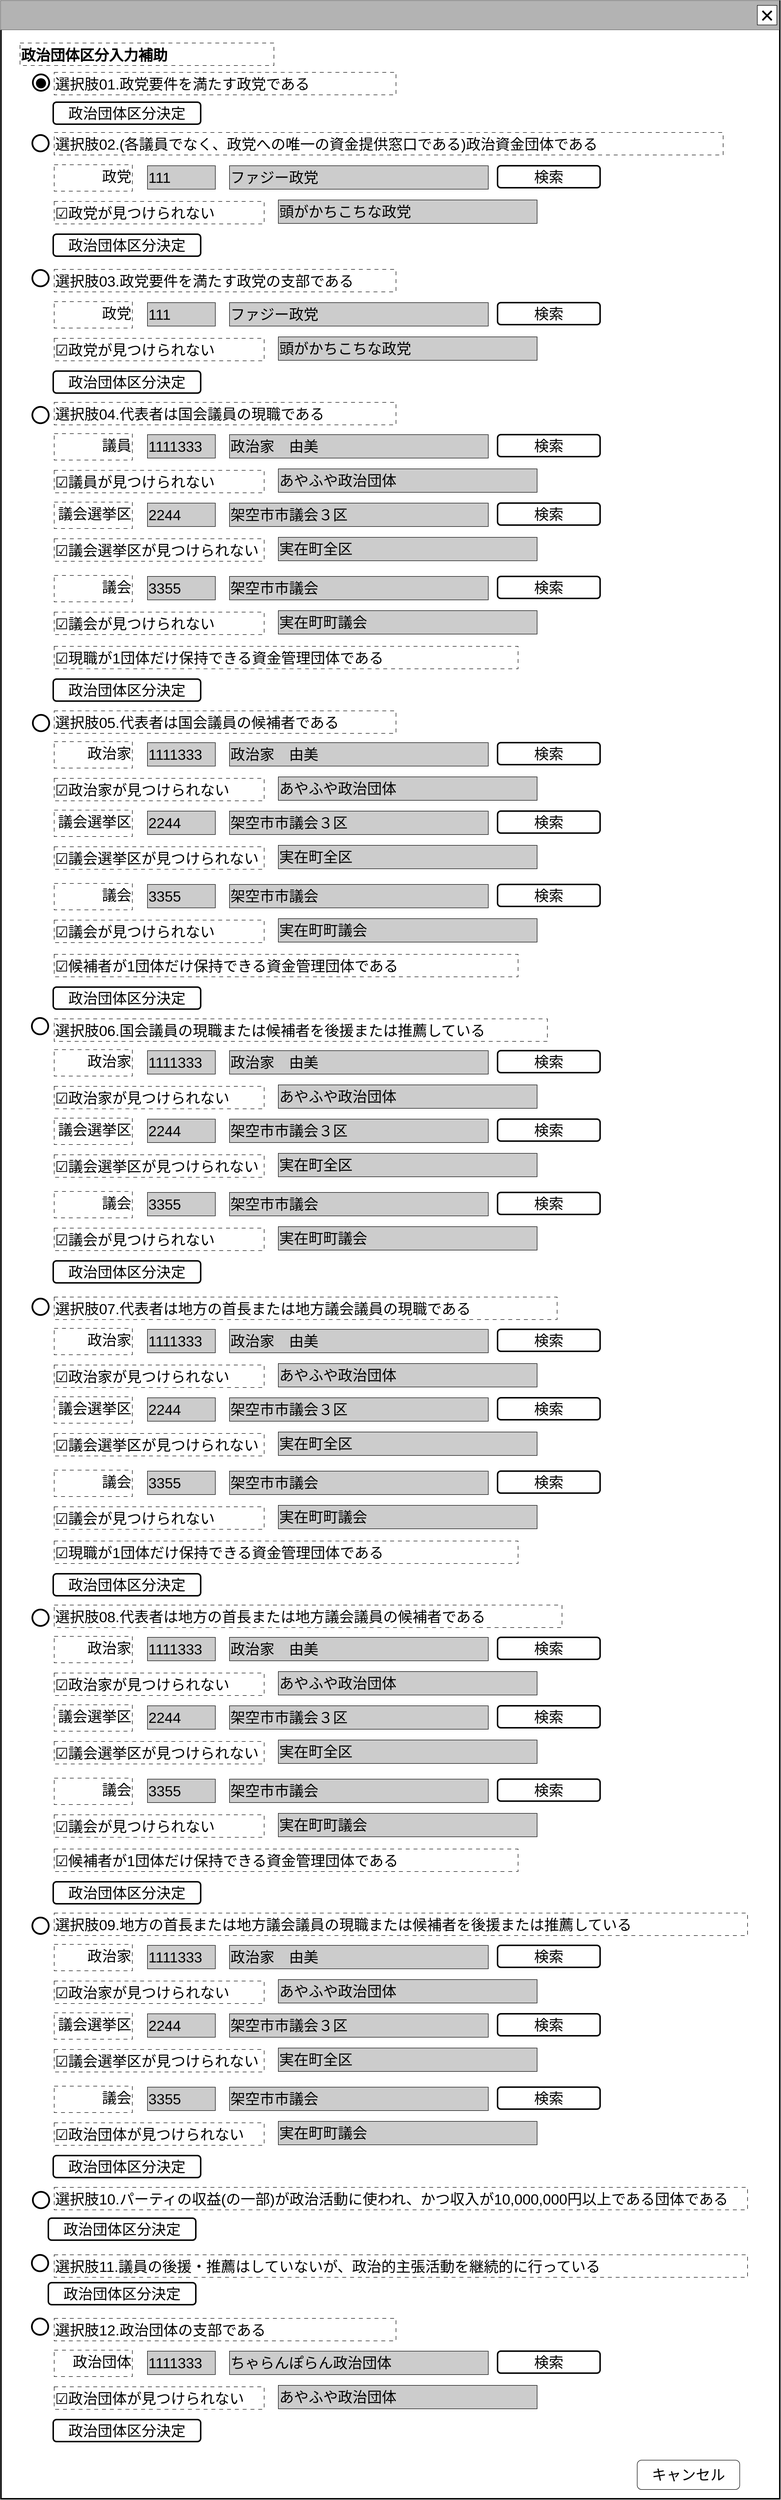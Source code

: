 <mxfile version="24.7.5">
  <diagram name="ページ1" id="LE8fIzdrHe0wcv1LTvfw">
    <mxGraphModel dx="1050" dy="621" grid="1" gridSize="10" guides="1" tooltips="1" connect="1" arrows="1" fold="1" page="1" pageScale="1" pageWidth="1600" pageHeight="1200" math="0" shadow="0">
      <root>
        <mxCell id="0" />
        <mxCell id="cFaB45KztUIKXS-_cTrr-4" value="背景" style="locked=1;" parent="0" visible="0" />
        <mxCell id="cFaB45KztUIKXS-_cTrr-5" value="" style="rounded=0;whiteSpace=wrap;html=1;strokeWidth=3;" parent="cFaB45KztUIKXS-_cTrr-4" vertex="1">
          <mxGeometry x="1" y="1" width="1595" height="1180" as="geometry" />
        </mxCell>
        <mxCell id="cFaB45KztUIKXS-_cTrr-6" value="" style="rounded=0;whiteSpace=wrap;html=1;fillColor=#B3B3B3;fontColor=#333333;strokeColor=#666666;" parent="cFaB45KztUIKXS-_cTrr-4" vertex="1">
          <mxGeometry width="1595" height="60" as="geometry" />
        </mxCell>
        <mxCell id="cFaB45KztUIKXS-_cTrr-7" value="&lt;font style=&quot;font-size: 48px;&quot;&gt;×&lt;/font&gt;" style="rounded=0;whiteSpace=wrap;html=1;" parent="cFaB45KztUIKXS-_cTrr-4" vertex="1">
          <mxGeometry x="1550" y="10" width="40" height="40" as="geometry" />
        </mxCell>
        <mxCell id="cFaB45KztUIKXS-_cTrr-8" value="" style="rounded=0;whiteSpace=wrap;html=1;" parent="cFaB45KztUIKXS-_cTrr-4" vertex="1">
          <mxGeometry x="830" y="670" width="120" height="60" as="geometry" />
        </mxCell>
        <mxCell id="cFaB45KztUIKXS-_cTrr-9" value="ウインドウ" style="locked=1;" parent="0" />
        <mxCell id="cFaB45KztUIKXS-_cTrr-10" value="" style="rounded=0;whiteSpace=wrap;html=1;strokeWidth=3;" parent="cFaB45KztUIKXS-_cTrr-9" vertex="1">
          <mxGeometry x="1" y="1" width="1595" height="5109" as="geometry" />
        </mxCell>
        <mxCell id="cFaB45KztUIKXS-_cTrr-11" value="" style="rounded=0;whiteSpace=wrap;html=1;fillColor=#B3B3B3;fontColor=#333333;strokeColor=#666666;" parent="cFaB45KztUIKXS-_cTrr-9" vertex="1">
          <mxGeometry width="1595" height="60" as="geometry" />
        </mxCell>
        <mxCell id="cFaB45KztUIKXS-_cTrr-12" value="&lt;font style=&quot;font-size: 48px;&quot;&gt;×&lt;/font&gt;" style="rounded=0;whiteSpace=wrap;html=1;" parent="cFaB45KztUIKXS-_cTrr-9" vertex="1">
          <mxGeometry x="1550" y="10" width="40" height="40" as="geometry" />
        </mxCell>
        <mxCell id="cFaB45KztUIKXS-_cTrr-14" value="名称未設定レイヤ" style="" parent="0" />
        <mxCell id="Fa45Nr03g6_gKb-Np0pS-1" value="&lt;span style=&quot;font-size: 30px;&quot;&gt;&lt;b&gt;政治団体区分入力補助&lt;/b&gt;&lt;/span&gt;" style="rounded=0;whiteSpace=wrap;html=1;align=left;dashed=1;dashPattern=8 8;verticalAlign=bottom;" parent="cFaB45KztUIKXS-_cTrr-14" vertex="1">
          <mxGeometry x="40" y="87" width="520" height="46" as="geometry" />
        </mxCell>
        <mxCell id="Fa45Nr03g6_gKb-Np0pS-8" value="&lt;span style=&quot;font-size: 30px;&quot;&gt;選択肢01.&lt;/span&gt;&lt;span style=&quot;background-color: initial; font-size: 30px;&quot;&gt;政党要件を満たす政党である&lt;/span&gt;&lt;div&gt;&lt;span style=&quot;background-color: initial;&quot;&gt;&lt;br&gt;&lt;/span&gt;&lt;/div&gt;" style="rounded=0;whiteSpace=wrap;html=1;align=left;dashed=1;dashPattern=8 8;verticalAlign=top;" parent="cFaB45KztUIKXS-_cTrr-14" vertex="1">
          <mxGeometry x="110" y="147" width="700" height="46" as="geometry" />
        </mxCell>
        <mxCell id="8CouymdvwrCj4sgRSDE8-0" value="&lt;font style=&quot;font-size: 84px;&quot;&gt;○&lt;/font&gt;" style="text;html=1;strokeColor=none;fillColor=none;align=center;verticalAlign=middle;whiteSpace=wrap;rounded=0;fontSize=60;" parent="cFaB45KztUIKXS-_cTrr-14" vertex="1">
          <mxGeometry x="53" y="149" width="60" height="30" as="geometry" />
        </mxCell>
        <mxCell id="8CouymdvwrCj4sgRSDE8-1" value="&lt;font style=&quot;font-size: 48px;&quot;&gt;●&lt;/font&gt;" style="text;html=1;strokeColor=none;fillColor=none;align=center;verticalAlign=middle;whiteSpace=wrap;rounded=0;fontSize=48;" parent="cFaB45KztUIKXS-_cTrr-14" vertex="1">
          <mxGeometry x="53" y="151" width="60" height="30" as="geometry" />
        </mxCell>
        <mxCell id="8CouymdvwrCj4sgRSDE8-2" value="&lt;font style=&quot;font-size: 84px;&quot;&gt;○&lt;/font&gt;" style="text;html=1;strokeColor=none;fillColor=none;align=center;verticalAlign=middle;whiteSpace=wrap;rounded=0;fontSize=60;" parent="cFaB45KztUIKXS-_cTrr-14" vertex="1">
          <mxGeometry x="52" y="549" width="60" height="30" as="geometry" />
        </mxCell>
        <mxCell id="8CouymdvwrCj4sgRSDE8-3" value="&lt;font style=&quot;font-size: 84px;&quot;&gt;○&lt;/font&gt;" style="text;html=1;strokeColor=none;fillColor=none;align=center;verticalAlign=middle;whiteSpace=wrap;rounded=0;fontSize=60;" parent="cFaB45KztUIKXS-_cTrr-14" vertex="1">
          <mxGeometry x="52" y="273" width="60" height="30" as="geometry" />
        </mxCell>
        <mxCell id="8CouymdvwrCj4sgRSDE8-4" value="&lt;font style=&quot;font-size: 84px;&quot;&gt;○&lt;/font&gt;" style="text;html=1;strokeColor=none;fillColor=none;align=center;verticalAlign=middle;whiteSpace=wrap;rounded=0;fontSize=60;" parent="cFaB45KztUIKXS-_cTrr-14" vertex="1">
          <mxGeometry x="52" y="829" width="60" height="30" as="geometry" />
        </mxCell>
        <mxCell id="8CouymdvwrCj4sgRSDE8-5" value="&lt;font style=&quot;font-size: 84px;&quot;&gt;○&lt;/font&gt;" style="text;html=1;strokeColor=none;fillColor=none;align=center;verticalAlign=middle;whiteSpace=wrap;rounded=0;fontSize=60;" parent="cFaB45KztUIKXS-_cTrr-14" vertex="1">
          <mxGeometry x="53" y="1459" width="60" height="30" as="geometry" />
        </mxCell>
        <mxCell id="8CouymdvwrCj4sgRSDE8-6" value="&lt;font style=&quot;font-size: 84px;&quot;&gt;○&lt;/font&gt;" style="text;html=1;strokeColor=none;fillColor=none;align=center;verticalAlign=middle;whiteSpace=wrap;rounded=0;fontSize=60;" parent="cFaB45KztUIKXS-_cTrr-14" vertex="1">
          <mxGeometry x="51" y="2079" width="60" height="30" as="geometry" />
        </mxCell>
        <mxCell id="8CouymdvwrCj4sgRSDE8-8" value="&lt;font style=&quot;font-size: 84px;&quot;&gt;○&lt;/font&gt;" style="text;html=1;strokeColor=none;fillColor=none;align=center;verticalAlign=middle;whiteSpace=wrap;rounded=0;fontSize=60;" parent="cFaB45KztUIKXS-_cTrr-14" vertex="1">
          <mxGeometry x="52" y="3289" width="60" height="30" as="geometry" />
        </mxCell>
        <mxCell id="8CouymdvwrCj4sgRSDE8-9" value="&lt;font style=&quot;font-size: 84px;&quot;&gt;○&lt;/font&gt;" style="text;html=1;strokeColor=none;fillColor=none;align=center;verticalAlign=middle;whiteSpace=wrap;rounded=0;fontSize=60;" parent="cFaB45KztUIKXS-_cTrr-14" vertex="1">
          <mxGeometry x="52" y="2653" width="60" height="30" as="geometry" />
        </mxCell>
        <mxCell id="8CouymdvwrCj4sgRSDE8-10" value="&lt;font style=&quot;font-size: 84px;&quot;&gt;○&lt;/font&gt;" style="text;html=1;strokeColor=none;fillColor=none;align=center;verticalAlign=middle;whiteSpace=wrap;rounded=0;fontSize=60;" parent="cFaB45KztUIKXS-_cTrr-14" vertex="1">
          <mxGeometry x="52" y="3919" width="60" height="30" as="geometry" />
        </mxCell>
        <mxCell id="8CouymdvwrCj4sgRSDE8-11" value="&lt;font style=&quot;font-size: 84px;&quot;&gt;○&lt;/font&gt;" style="text;html=1;strokeColor=none;fillColor=none;align=center;verticalAlign=middle;whiteSpace=wrap;rounded=0;fontSize=60;" parent="cFaB45KztUIKXS-_cTrr-14" vertex="1">
          <mxGeometry x="53" y="4480" width="60" height="30" as="geometry" />
        </mxCell>
        <mxCell id="8CouymdvwrCj4sgRSDE8-12" value="&lt;font style=&quot;font-size: 84px;&quot;&gt;○&lt;/font&gt;" style="text;html=1;strokeColor=none;fillColor=none;align=center;verticalAlign=middle;whiteSpace=wrap;rounded=0;fontSize=60;" parent="cFaB45KztUIKXS-_cTrr-14" vertex="1">
          <mxGeometry x="51" y="4609" width="60" height="30" as="geometry" />
        </mxCell>
        <mxCell id="8CouymdvwrCj4sgRSDE8-13" value="&lt;font style=&quot;font-size: 84px;&quot;&gt;○&lt;/font&gt;" style="text;html=1;strokeColor=none;fillColor=none;align=center;verticalAlign=middle;whiteSpace=wrap;rounded=0;fontSize=60;" parent="cFaB45KztUIKXS-_cTrr-14" vertex="1">
          <mxGeometry x="51" y="4739" width="60" height="30" as="geometry" />
        </mxCell>
        <mxCell id="8CouymdvwrCj4sgRSDE8-14" value="&lt;span style=&quot;font-size: 30px;&quot;&gt;選択肢02.(各議員でなく、政党への唯一の資金提供窓口である)政治資金団体である&lt;/span&gt;&lt;div&gt;&lt;span style=&quot;background-color: initial;&quot;&gt;&lt;br&gt;&lt;/span&gt;&lt;/div&gt;" style="rounded=0;whiteSpace=wrap;html=1;align=left;dashed=1;dashPattern=8 8;verticalAlign=top;" parent="cFaB45KztUIKXS-_cTrr-14" vertex="1">
          <mxGeometry x="110" y="270" width="1370" height="46" as="geometry" />
        </mxCell>
        <mxCell id="8CouymdvwrCj4sgRSDE8-15" value="&lt;span style=&quot;font-size: 30px;&quot;&gt;選択肢03.政党要件を満たす政党の支部である&lt;/span&gt;" style="rounded=0;whiteSpace=wrap;html=1;align=left;dashed=1;dashPattern=8 8;verticalAlign=top;" parent="cFaB45KztUIKXS-_cTrr-14" vertex="1">
          <mxGeometry x="110" y="550" width="700" height="46" as="geometry" />
        </mxCell>
        <mxCell id="8CouymdvwrCj4sgRSDE8-16" value="&lt;span style=&quot;font-size: 30px;&quot;&gt;選択肢04.代表者は国会議員の現職である&lt;/span&gt;" style="rounded=0;whiteSpace=wrap;html=1;align=left;dashed=1;dashPattern=8 8;verticalAlign=top;" parent="cFaB45KztUIKXS-_cTrr-14" vertex="1">
          <mxGeometry x="110" y="822" width="700" height="46" as="geometry" />
        </mxCell>
        <mxCell id="8CouymdvwrCj4sgRSDE8-17" value="&lt;span style=&quot;font-size: 30px;&quot;&gt;選択肢05.代表者は国会議員の候補者である&lt;/span&gt;&lt;div&gt;&lt;span style=&quot;background-color: initial;&quot;&gt;&lt;br&gt;&lt;/span&gt;&lt;/div&gt;" style="rounded=0;whiteSpace=wrap;html=1;align=left;dashed=1;dashPattern=8 8;verticalAlign=top;" parent="cFaB45KztUIKXS-_cTrr-14" vertex="1">
          <mxGeometry x="110" y="1453" width="700" height="46" as="geometry" />
        </mxCell>
        <mxCell id="8CouymdvwrCj4sgRSDE8-18" value="&lt;span style=&quot;font-size: 30px;&quot;&gt;選択肢06.国会議員の現職または候補者を後援または推薦している&lt;/span&gt;" style="rounded=0;whiteSpace=wrap;html=1;align=left;dashed=1;dashPattern=8 8;verticalAlign=top;" parent="cFaB45KztUIKXS-_cTrr-14" vertex="1">
          <mxGeometry x="110" y="2083" width="1010" height="46" as="geometry" />
        </mxCell>
        <mxCell id="8CouymdvwrCj4sgRSDE8-19" value="&lt;span style=&quot;font-size: 30px;&quot;&gt;選択肢07.代表者は地方の首長または地方議会議員の現職である&lt;/span&gt;" style="rounded=0;whiteSpace=wrap;html=1;align=left;dashed=1;dashPattern=8 8;verticalAlign=top;" parent="cFaB45KztUIKXS-_cTrr-14" vertex="1">
          <mxGeometry x="110" y="2652" width="1030" height="46" as="geometry" />
        </mxCell>
        <mxCell id="8CouymdvwrCj4sgRSDE8-20" value="&lt;span style=&quot;font-size: 30px;&quot;&gt;選択肢08.代表者は地方の首長または地方議会議員の候補者である&lt;/span&gt;" style="rounded=0;whiteSpace=wrap;html=1;align=left;dashed=1;dashPattern=8 8;verticalAlign=top;" parent="cFaB45KztUIKXS-_cTrr-14" vertex="1">
          <mxGeometry x="110" y="3282" width="1040" height="46" as="geometry" />
        </mxCell>
        <mxCell id="8CouymdvwrCj4sgRSDE8-21" value="&lt;span style=&quot;font-size: 30px;&quot;&gt;選択肢09.地方の首長または地方議会議員の現職または候補者を後援または推薦している&lt;/span&gt;" style="rounded=0;whiteSpace=wrap;html=1;align=left;dashed=1;dashPattern=8 8;verticalAlign=top;" parent="cFaB45KztUIKXS-_cTrr-14" vertex="1">
          <mxGeometry x="110" y="3912" width="1420" height="46" as="geometry" />
        </mxCell>
        <mxCell id="8CouymdvwrCj4sgRSDE8-22" value="&lt;span style=&quot;font-size: 30px;&quot;&gt;選択肢10.パーティの収益(の一部)が政治活動に使われ、かつ収入が10,000,000円以上である団体である&lt;/span&gt;&lt;div&gt;&lt;span style=&quot;background-color: initial;&quot;&gt;&lt;br&gt;&lt;/span&gt;&lt;/div&gt;" style="rounded=0;whiteSpace=wrap;html=1;align=left;dashed=1;dashPattern=8 8;verticalAlign=top;" parent="cFaB45KztUIKXS-_cTrr-14" vertex="1">
          <mxGeometry x="110" y="4473" width="1420" height="46" as="geometry" />
        </mxCell>
        <mxCell id="8CouymdvwrCj4sgRSDE8-23" value="&lt;span style=&quot;font-size: 30px;&quot;&gt;選択肢11.議員の後援・推薦はしていないが、政治的主張活動を継続的に行っている&lt;/span&gt;&lt;div&gt;&lt;span style=&quot;background-color: initial;&quot;&gt;&lt;br&gt;&lt;/span&gt;&lt;/div&gt;" style="rounded=0;whiteSpace=wrap;html=1;align=left;dashed=1;dashPattern=8 8;verticalAlign=top;" parent="cFaB45KztUIKXS-_cTrr-14" vertex="1">
          <mxGeometry x="110" y="4611" width="1420" height="46" as="geometry" />
        </mxCell>
        <mxCell id="8CouymdvwrCj4sgRSDE8-24" value="&lt;span style=&quot;font-size: 30px;&quot;&gt;選択肢12.政治団体の支部である&lt;/span&gt;" style="rounded=0;whiteSpace=wrap;html=1;align=left;dashed=1;dashPattern=8 8;verticalAlign=top;" parent="cFaB45KztUIKXS-_cTrr-14" vertex="1">
          <mxGeometry x="110" y="4741" width="700" height="46" as="geometry" />
        </mxCell>
        <mxCell id="8CouymdvwrCj4sgRSDE8-25" value="&lt;span style=&quot;font-size: 30px;&quot;&gt;政治団体&lt;/span&gt;" style="rounded=0;whiteSpace=wrap;html=1;align=right;dashed=1;dashPattern=8 8;verticalAlign=top;" parent="cFaB45KztUIKXS-_cTrr-14" vertex="1">
          <mxGeometry x="110" y="4806" width="160" height="54" as="geometry" />
        </mxCell>
        <mxCell id="8CouymdvwrCj4sgRSDE8-26" value="&lt;span style=&quot;font-size: 30px;&quot;&gt;ちゃらんぽらん政治団体&lt;/span&gt;" style="rounded=0;whiteSpace=wrap;html=1;align=left;fillColor=#CCCCCC;" parent="cFaB45KztUIKXS-_cTrr-14" vertex="1">
          <mxGeometry x="469" y="4808" width="530" height="48" as="geometry" />
        </mxCell>
        <mxCell id="8CouymdvwrCj4sgRSDE8-27" value="&lt;span style=&quot;font-size: 30px;&quot;&gt;1111333&lt;/span&gt;" style="rounded=0;whiteSpace=wrap;html=1;align=left;fillColor=#CCCCCC;" parent="cFaB45KztUIKXS-_cTrr-14" vertex="1">
          <mxGeometry x="301" y="4808" width="139" height="48" as="geometry" />
        </mxCell>
        <mxCell id="8CouymdvwrCj4sgRSDE8-28" value="&lt;span style=&quot;font-size: 30px;&quot;&gt;検索&lt;/span&gt;" style="rounded=1;whiteSpace=wrap;html=1;fillColor=#FFFFFF;strokeWidth=3;" parent="cFaB45KztUIKXS-_cTrr-14" vertex="1">
          <mxGeometry x="1018" y="4808" width="210" height="45" as="geometry" />
        </mxCell>
        <mxCell id="8CouymdvwrCj4sgRSDE8-30" value="&lt;span style=&quot;font-size: 30px;&quot;&gt;政治団体区分決定&lt;/span&gt;" style="rounded=1;whiteSpace=wrap;html=1;fillColor=#FFFFFF;strokeWidth=3;" parent="cFaB45KztUIKXS-_cTrr-14" vertex="1">
          <mxGeometry x="108" y="4948" width="302" height="45" as="geometry" />
        </mxCell>
        <mxCell id="8CouymdvwrCj4sgRSDE8-31" value="&lt;span style=&quot;font-size: 30px;&quot;&gt;☑政治団体が見つけられない&lt;/span&gt;" style="rounded=0;whiteSpace=wrap;html=1;align=left;dashed=1;dashPattern=8 8;verticalAlign=top;" parent="cFaB45KztUIKXS-_cTrr-14" vertex="1">
          <mxGeometry x="110" y="4881" width="430" height="46" as="geometry" />
        </mxCell>
        <mxCell id="8CouymdvwrCj4sgRSDE8-32" value="&lt;span style=&quot;font-size: 30px;&quot;&gt;あやふや政治団体&lt;/span&gt;" style="rounded=0;whiteSpace=wrap;html=1;align=left;fillColor=#CCCCCC;" parent="cFaB45KztUIKXS-_cTrr-14" vertex="1">
          <mxGeometry x="569" y="4878" width="530" height="48" as="geometry" />
        </mxCell>
        <mxCell id="8CouymdvwrCj4sgRSDE8-33" value="&lt;span style=&quot;font-size: 30px;&quot;&gt;キャンセル&lt;/span&gt;" style="rounded=1;whiteSpace=wrap;html=1;" parent="cFaB45KztUIKXS-_cTrr-14" vertex="1">
          <mxGeometry x="1304" y="5031" width="210" height="60" as="geometry" />
        </mxCell>
        <mxCell id="8CouymdvwrCj4sgRSDE8-34" value="&lt;span style=&quot;font-size: 30px;&quot;&gt;政治団体区分決定&lt;/span&gt;" style="rounded=1;whiteSpace=wrap;html=1;fillColor=#FFFFFF;strokeWidth=3;" parent="cFaB45KztUIKXS-_cTrr-14" vertex="1">
          <mxGeometry x="98" y="4668" width="302" height="45" as="geometry" />
        </mxCell>
        <mxCell id="8CouymdvwrCj4sgRSDE8-35" value="&lt;span style=&quot;font-size: 30px;&quot;&gt;政治団体区分決定&lt;/span&gt;" style="rounded=1;whiteSpace=wrap;html=1;fillColor=#FFFFFF;strokeWidth=3;" parent="cFaB45KztUIKXS-_cTrr-14" vertex="1">
          <mxGeometry x="98" y="4536" width="302" height="45" as="geometry" />
        </mxCell>
        <mxCell id="8CouymdvwrCj4sgRSDE8-36" value="&lt;span style=&quot;font-size: 30px;&quot;&gt;政治家&lt;/span&gt;" style="rounded=0;whiteSpace=wrap;html=1;align=right;dashed=1;dashPattern=8 8;verticalAlign=top;" parent="cFaB45KztUIKXS-_cTrr-14" vertex="1">
          <mxGeometry x="110" y="3976" width="160" height="54" as="geometry" />
        </mxCell>
        <mxCell id="8CouymdvwrCj4sgRSDE8-37" value="&lt;span style=&quot;font-size: 30px;&quot;&gt;政治家　由美&lt;/span&gt;" style="rounded=0;whiteSpace=wrap;html=1;align=left;fillColor=#CCCCCC;" parent="cFaB45KztUIKXS-_cTrr-14" vertex="1">
          <mxGeometry x="469" y="3978" width="530" height="48" as="geometry" />
        </mxCell>
        <mxCell id="8CouymdvwrCj4sgRSDE8-38" value="&lt;span style=&quot;font-size: 30px;&quot;&gt;1111333&lt;/span&gt;" style="rounded=0;whiteSpace=wrap;html=1;align=left;fillColor=#CCCCCC;" parent="cFaB45KztUIKXS-_cTrr-14" vertex="1">
          <mxGeometry x="301" y="3978" width="139" height="48" as="geometry" />
        </mxCell>
        <mxCell id="8CouymdvwrCj4sgRSDE8-39" value="&lt;span style=&quot;font-size: 30px;&quot;&gt;検索&lt;/span&gt;" style="rounded=1;whiteSpace=wrap;html=1;fillColor=#FFFFFF;strokeWidth=3;" parent="cFaB45KztUIKXS-_cTrr-14" vertex="1">
          <mxGeometry x="1018" y="3978" width="210" height="45" as="geometry" />
        </mxCell>
        <mxCell id="8CouymdvwrCj4sgRSDE8-40" value="&lt;span style=&quot;font-size: 30px;&quot;&gt;☑政治家が見つけられない&lt;/span&gt;" style="rounded=0;whiteSpace=wrap;html=1;align=left;dashed=1;dashPattern=8 8;verticalAlign=top;" parent="cFaB45KztUIKXS-_cTrr-14" vertex="1">
          <mxGeometry x="110" y="4051" width="430" height="46" as="geometry" />
        </mxCell>
        <mxCell id="8CouymdvwrCj4sgRSDE8-41" value="&lt;span style=&quot;font-size: 30px;&quot;&gt;あやふや政治団体&lt;/span&gt;" style="rounded=0;whiteSpace=wrap;html=1;align=left;fillColor=#CCCCCC;" parent="cFaB45KztUIKXS-_cTrr-14" vertex="1">
          <mxGeometry x="569" y="4048" width="530" height="48" as="geometry" />
        </mxCell>
        <mxCell id="8CouymdvwrCj4sgRSDE8-42" value="&lt;span style=&quot;font-size: 30px;&quot;&gt;議会選挙区&lt;/span&gt;" style="rounded=0;whiteSpace=wrap;html=1;align=right;dashed=1;dashPattern=8 8;verticalAlign=top;" parent="cFaB45KztUIKXS-_cTrr-14" vertex="1">
          <mxGeometry x="110" y="4116" width="160" height="54" as="geometry" />
        </mxCell>
        <mxCell id="8CouymdvwrCj4sgRSDE8-43" value="&lt;span style=&quot;font-size: 30px;&quot;&gt;架空市市議会３区&lt;/span&gt;" style="rounded=0;whiteSpace=wrap;html=1;align=left;fillColor=#CCCCCC;" parent="cFaB45KztUIKXS-_cTrr-14" vertex="1">
          <mxGeometry x="469" y="4118" width="530" height="48" as="geometry" />
        </mxCell>
        <mxCell id="8CouymdvwrCj4sgRSDE8-44" value="&lt;span style=&quot;font-size: 30px;&quot;&gt;2244&lt;/span&gt;" style="rounded=0;whiteSpace=wrap;html=1;align=left;fillColor=#CCCCCC;" parent="cFaB45KztUIKXS-_cTrr-14" vertex="1">
          <mxGeometry x="301" y="4118" width="139" height="48" as="geometry" />
        </mxCell>
        <mxCell id="8CouymdvwrCj4sgRSDE8-45" value="&lt;span style=&quot;font-size: 30px;&quot;&gt;検索&lt;/span&gt;" style="rounded=1;whiteSpace=wrap;html=1;fillColor=#FFFFFF;strokeWidth=3;" parent="cFaB45KztUIKXS-_cTrr-14" vertex="1">
          <mxGeometry x="1018" y="4118" width="210" height="45" as="geometry" />
        </mxCell>
        <mxCell id="8CouymdvwrCj4sgRSDE8-46" value="&lt;span style=&quot;font-size: 30px;&quot;&gt;☑議会選挙区が見つけられない&lt;/span&gt;" style="rounded=0;whiteSpace=wrap;html=1;align=left;dashed=1;dashPattern=8 8;verticalAlign=top;" parent="cFaB45KztUIKXS-_cTrr-14" vertex="1">
          <mxGeometry x="110" y="4191" width="430" height="46" as="geometry" />
        </mxCell>
        <mxCell id="8CouymdvwrCj4sgRSDE8-47" value="&lt;span style=&quot;font-size: 30px;&quot;&gt;実在町全区&lt;/span&gt;" style="rounded=0;whiteSpace=wrap;html=1;align=left;fillColor=#CCCCCC;" parent="cFaB45KztUIKXS-_cTrr-14" vertex="1">
          <mxGeometry x="569" y="4188" width="530" height="48" as="geometry" />
        </mxCell>
        <mxCell id="8CouymdvwrCj4sgRSDE8-48" value="&lt;span style=&quot;font-size: 30px;&quot;&gt;議会&lt;/span&gt;" style="rounded=0;whiteSpace=wrap;html=1;align=right;dashed=1;dashPattern=8 8;verticalAlign=top;" parent="cFaB45KztUIKXS-_cTrr-14" vertex="1">
          <mxGeometry x="110" y="4266" width="160" height="54" as="geometry" />
        </mxCell>
        <mxCell id="8CouymdvwrCj4sgRSDE8-49" value="&lt;span style=&quot;font-size: 30px;&quot;&gt;架空市市議会&lt;/span&gt;" style="rounded=0;whiteSpace=wrap;html=1;align=left;fillColor=#CCCCCC;" parent="cFaB45KztUIKXS-_cTrr-14" vertex="1">
          <mxGeometry x="469" y="4268" width="530" height="48" as="geometry" />
        </mxCell>
        <mxCell id="8CouymdvwrCj4sgRSDE8-50" value="&lt;span style=&quot;font-size: 30px;&quot;&gt;3355&lt;/span&gt;" style="rounded=0;whiteSpace=wrap;html=1;align=left;fillColor=#CCCCCC;" parent="cFaB45KztUIKXS-_cTrr-14" vertex="1">
          <mxGeometry x="301" y="4268" width="139" height="48" as="geometry" />
        </mxCell>
        <mxCell id="8CouymdvwrCj4sgRSDE8-51" value="&lt;span style=&quot;font-size: 30px;&quot;&gt;検索&lt;/span&gt;" style="rounded=1;whiteSpace=wrap;html=1;fillColor=#FFFFFF;strokeWidth=3;" parent="cFaB45KztUIKXS-_cTrr-14" vertex="1">
          <mxGeometry x="1018" y="4268" width="210" height="45" as="geometry" />
        </mxCell>
        <mxCell id="8CouymdvwrCj4sgRSDE8-52" value="&lt;span style=&quot;font-size: 30px;&quot;&gt;☑政治団体が見つけられない&lt;/span&gt;" style="rounded=0;whiteSpace=wrap;html=1;align=left;dashed=1;dashPattern=8 8;verticalAlign=top;" parent="cFaB45KztUIKXS-_cTrr-14" vertex="1">
          <mxGeometry x="110" y="4341" width="430" height="46" as="geometry" />
        </mxCell>
        <mxCell id="8CouymdvwrCj4sgRSDE8-53" value="&lt;span style=&quot;font-size: 30px;&quot;&gt;実在町町議会&lt;/span&gt;" style="rounded=0;whiteSpace=wrap;html=1;align=left;fillColor=#CCCCCC;" parent="cFaB45KztUIKXS-_cTrr-14" vertex="1">
          <mxGeometry x="569" y="4338" width="530" height="48" as="geometry" />
        </mxCell>
        <mxCell id="8CouymdvwrCj4sgRSDE8-54" value="&lt;span style=&quot;font-size: 30px;&quot;&gt;政治団体区分決定&lt;/span&gt;" style="rounded=1;whiteSpace=wrap;html=1;fillColor=#FFFFFF;strokeWidth=3;" parent="cFaB45KztUIKXS-_cTrr-14" vertex="1">
          <mxGeometry x="108" y="4408" width="302" height="45" as="geometry" />
        </mxCell>
        <mxCell id="8CouymdvwrCj4sgRSDE8-55" value="&lt;span style=&quot;font-size: 30px;&quot;&gt;政治家&lt;/span&gt;" style="rounded=0;whiteSpace=wrap;html=1;align=right;dashed=1;dashPattern=8 8;verticalAlign=top;" parent="cFaB45KztUIKXS-_cTrr-14" vertex="1">
          <mxGeometry x="110" y="3346" width="160" height="54" as="geometry" />
        </mxCell>
        <mxCell id="8CouymdvwrCj4sgRSDE8-56" value="&lt;span style=&quot;font-size: 30px;&quot;&gt;政治家　由美&lt;/span&gt;" style="rounded=0;whiteSpace=wrap;html=1;align=left;fillColor=#CCCCCC;" parent="cFaB45KztUIKXS-_cTrr-14" vertex="1">
          <mxGeometry x="469" y="3348" width="530" height="48" as="geometry" />
        </mxCell>
        <mxCell id="8CouymdvwrCj4sgRSDE8-57" value="&lt;span style=&quot;font-size: 30px;&quot;&gt;1111333&lt;/span&gt;" style="rounded=0;whiteSpace=wrap;html=1;align=left;fillColor=#CCCCCC;" parent="cFaB45KztUIKXS-_cTrr-14" vertex="1">
          <mxGeometry x="301" y="3348" width="139" height="48" as="geometry" />
        </mxCell>
        <mxCell id="8CouymdvwrCj4sgRSDE8-58" value="&lt;span style=&quot;font-size: 30px;&quot;&gt;検索&lt;/span&gt;" style="rounded=1;whiteSpace=wrap;html=1;fillColor=#FFFFFF;strokeWidth=3;" parent="cFaB45KztUIKXS-_cTrr-14" vertex="1">
          <mxGeometry x="1018" y="3348" width="210" height="45" as="geometry" />
        </mxCell>
        <mxCell id="8CouymdvwrCj4sgRSDE8-59" value="&lt;span style=&quot;font-size: 30px;&quot;&gt;☑政治家が見つけられない&lt;/span&gt;" style="rounded=0;whiteSpace=wrap;html=1;align=left;dashed=1;dashPattern=8 8;verticalAlign=top;" parent="cFaB45KztUIKXS-_cTrr-14" vertex="1">
          <mxGeometry x="110" y="3421" width="430" height="46" as="geometry" />
        </mxCell>
        <mxCell id="8CouymdvwrCj4sgRSDE8-60" value="&lt;span style=&quot;font-size: 30px;&quot;&gt;あやふや政治団体&lt;/span&gt;" style="rounded=0;whiteSpace=wrap;html=1;align=left;fillColor=#CCCCCC;" parent="cFaB45KztUIKXS-_cTrr-14" vertex="1">
          <mxGeometry x="569" y="3418" width="530" height="48" as="geometry" />
        </mxCell>
        <mxCell id="8CouymdvwrCj4sgRSDE8-61" value="&lt;span style=&quot;font-size: 30px;&quot;&gt;議会選挙区&lt;/span&gt;" style="rounded=0;whiteSpace=wrap;html=1;align=right;dashed=1;dashPattern=8 8;verticalAlign=top;" parent="cFaB45KztUIKXS-_cTrr-14" vertex="1">
          <mxGeometry x="110" y="3486" width="160" height="54" as="geometry" />
        </mxCell>
        <mxCell id="8CouymdvwrCj4sgRSDE8-62" value="&lt;span style=&quot;font-size: 30px;&quot;&gt;架空市市議会３区&lt;/span&gt;" style="rounded=0;whiteSpace=wrap;html=1;align=left;fillColor=#CCCCCC;" parent="cFaB45KztUIKXS-_cTrr-14" vertex="1">
          <mxGeometry x="469" y="3488" width="530" height="48" as="geometry" />
        </mxCell>
        <mxCell id="8CouymdvwrCj4sgRSDE8-63" value="&lt;span style=&quot;font-size: 30px;&quot;&gt;2244&lt;/span&gt;" style="rounded=0;whiteSpace=wrap;html=1;align=left;fillColor=#CCCCCC;" parent="cFaB45KztUIKXS-_cTrr-14" vertex="1">
          <mxGeometry x="301" y="3488" width="139" height="48" as="geometry" />
        </mxCell>
        <mxCell id="8CouymdvwrCj4sgRSDE8-64" value="&lt;span style=&quot;font-size: 30px;&quot;&gt;検索&lt;/span&gt;" style="rounded=1;whiteSpace=wrap;html=1;fillColor=#FFFFFF;strokeWidth=3;" parent="cFaB45KztUIKXS-_cTrr-14" vertex="1">
          <mxGeometry x="1018" y="3488" width="210" height="45" as="geometry" />
        </mxCell>
        <mxCell id="8CouymdvwrCj4sgRSDE8-65" value="&lt;span style=&quot;font-size: 30px;&quot;&gt;☑議会選挙区が見つけられない&lt;/span&gt;" style="rounded=0;whiteSpace=wrap;html=1;align=left;dashed=1;dashPattern=8 8;verticalAlign=top;" parent="cFaB45KztUIKXS-_cTrr-14" vertex="1">
          <mxGeometry x="110" y="3561" width="430" height="46" as="geometry" />
        </mxCell>
        <mxCell id="8CouymdvwrCj4sgRSDE8-66" value="&lt;span style=&quot;font-size: 30px;&quot;&gt;実在町全区&lt;/span&gt;" style="rounded=0;whiteSpace=wrap;html=1;align=left;fillColor=#CCCCCC;" parent="cFaB45KztUIKXS-_cTrr-14" vertex="1">
          <mxGeometry x="569" y="3558" width="530" height="48" as="geometry" />
        </mxCell>
        <mxCell id="8CouymdvwrCj4sgRSDE8-67" value="&lt;span style=&quot;font-size: 30px;&quot;&gt;議会&lt;/span&gt;" style="rounded=0;whiteSpace=wrap;html=1;align=right;dashed=1;dashPattern=8 8;verticalAlign=top;" parent="cFaB45KztUIKXS-_cTrr-14" vertex="1">
          <mxGeometry x="110" y="3636" width="160" height="54" as="geometry" />
        </mxCell>
        <mxCell id="8CouymdvwrCj4sgRSDE8-68" value="&lt;span style=&quot;font-size: 30px;&quot;&gt;架空市市議会&lt;/span&gt;" style="rounded=0;whiteSpace=wrap;html=1;align=left;fillColor=#CCCCCC;" parent="cFaB45KztUIKXS-_cTrr-14" vertex="1">
          <mxGeometry x="469" y="3638" width="530" height="48" as="geometry" />
        </mxCell>
        <mxCell id="8CouymdvwrCj4sgRSDE8-69" value="&lt;span style=&quot;font-size: 30px;&quot;&gt;3355&lt;/span&gt;" style="rounded=0;whiteSpace=wrap;html=1;align=left;fillColor=#CCCCCC;" parent="cFaB45KztUIKXS-_cTrr-14" vertex="1">
          <mxGeometry x="301" y="3638" width="139" height="48" as="geometry" />
        </mxCell>
        <mxCell id="8CouymdvwrCj4sgRSDE8-70" value="&lt;span style=&quot;font-size: 30px;&quot;&gt;検索&lt;/span&gt;" style="rounded=1;whiteSpace=wrap;html=1;fillColor=#FFFFFF;strokeWidth=3;" parent="cFaB45KztUIKXS-_cTrr-14" vertex="1">
          <mxGeometry x="1018" y="3638" width="210" height="45" as="geometry" />
        </mxCell>
        <mxCell id="8CouymdvwrCj4sgRSDE8-71" value="&lt;span style=&quot;font-size: 30px;&quot;&gt;☑議会が見つけられない&lt;/span&gt;" style="rounded=0;whiteSpace=wrap;html=1;align=left;dashed=1;dashPattern=8 8;verticalAlign=top;" parent="cFaB45KztUIKXS-_cTrr-14" vertex="1">
          <mxGeometry x="110" y="3711" width="430" height="46" as="geometry" />
        </mxCell>
        <mxCell id="8CouymdvwrCj4sgRSDE8-72" value="&lt;span style=&quot;font-size: 30px;&quot;&gt;実在町町議会&lt;/span&gt;" style="rounded=0;whiteSpace=wrap;html=1;align=left;fillColor=#CCCCCC;" parent="cFaB45KztUIKXS-_cTrr-14" vertex="1">
          <mxGeometry x="569" y="3708" width="530" height="48" as="geometry" />
        </mxCell>
        <mxCell id="8CouymdvwrCj4sgRSDE8-73" value="&lt;span style=&quot;font-size: 30px;&quot;&gt;☑候補者が1団体だけ保持できる資金管理団体である&lt;/span&gt;" style="rounded=0;whiteSpace=wrap;html=1;align=left;dashed=1;dashPattern=8 8;verticalAlign=top;" parent="cFaB45KztUIKXS-_cTrr-14" vertex="1">
          <mxGeometry x="110" y="3781" width="950" height="46" as="geometry" />
        </mxCell>
        <mxCell id="8CouymdvwrCj4sgRSDE8-75" value="&lt;span style=&quot;font-size: 30px;&quot;&gt;政治団体区分決定&lt;/span&gt;" style="rounded=1;whiteSpace=wrap;html=1;fillColor=#FFFFFF;strokeWidth=3;" parent="cFaB45KztUIKXS-_cTrr-14" vertex="1">
          <mxGeometry x="108" y="3848" width="302" height="45" as="geometry" />
        </mxCell>
        <mxCell id="8CouymdvwrCj4sgRSDE8-77" value="&lt;span style=&quot;font-size: 30px;&quot;&gt;政治家&lt;/span&gt;" style="rounded=0;whiteSpace=wrap;html=1;align=right;dashed=1;dashPattern=8 8;verticalAlign=top;" parent="cFaB45KztUIKXS-_cTrr-14" vertex="1">
          <mxGeometry x="110" y="2716" width="160" height="54" as="geometry" />
        </mxCell>
        <mxCell id="8CouymdvwrCj4sgRSDE8-78" value="&lt;span style=&quot;font-size: 30px;&quot;&gt;政治家　由美&lt;/span&gt;" style="rounded=0;whiteSpace=wrap;html=1;align=left;fillColor=#CCCCCC;" parent="cFaB45KztUIKXS-_cTrr-14" vertex="1">
          <mxGeometry x="469" y="2718" width="530" height="48" as="geometry" />
        </mxCell>
        <mxCell id="8CouymdvwrCj4sgRSDE8-79" value="&lt;span style=&quot;font-size: 30px;&quot;&gt;1111333&lt;/span&gt;" style="rounded=0;whiteSpace=wrap;html=1;align=left;fillColor=#CCCCCC;" parent="cFaB45KztUIKXS-_cTrr-14" vertex="1">
          <mxGeometry x="301" y="2718" width="139" height="48" as="geometry" />
        </mxCell>
        <mxCell id="8CouymdvwrCj4sgRSDE8-80" value="&lt;span style=&quot;font-size: 30px;&quot;&gt;検索&lt;/span&gt;" style="rounded=1;whiteSpace=wrap;html=1;fillColor=#FFFFFF;strokeWidth=3;" parent="cFaB45KztUIKXS-_cTrr-14" vertex="1">
          <mxGeometry x="1018" y="2718" width="210" height="45" as="geometry" />
        </mxCell>
        <mxCell id="8CouymdvwrCj4sgRSDE8-81" value="&lt;span style=&quot;font-size: 30px;&quot;&gt;☑政治家が見つけられない&lt;/span&gt;" style="rounded=0;whiteSpace=wrap;html=1;align=left;dashed=1;dashPattern=8 8;verticalAlign=top;" parent="cFaB45KztUIKXS-_cTrr-14" vertex="1">
          <mxGeometry x="110" y="2791" width="430" height="46" as="geometry" />
        </mxCell>
        <mxCell id="8CouymdvwrCj4sgRSDE8-82" value="&lt;span style=&quot;font-size: 30px;&quot;&gt;あやふや政治団体&lt;/span&gt;" style="rounded=0;whiteSpace=wrap;html=1;align=left;fillColor=#CCCCCC;" parent="cFaB45KztUIKXS-_cTrr-14" vertex="1">
          <mxGeometry x="569" y="2788" width="530" height="48" as="geometry" />
        </mxCell>
        <mxCell id="8CouymdvwrCj4sgRSDE8-83" value="&lt;span style=&quot;font-size: 30px;&quot;&gt;議会選挙区&lt;/span&gt;" style="rounded=0;whiteSpace=wrap;html=1;align=right;dashed=1;dashPattern=8 8;verticalAlign=top;" parent="cFaB45KztUIKXS-_cTrr-14" vertex="1">
          <mxGeometry x="110" y="2856" width="160" height="54" as="geometry" />
        </mxCell>
        <mxCell id="8CouymdvwrCj4sgRSDE8-84" value="&lt;span style=&quot;font-size: 30px;&quot;&gt;架空市市議会３区&lt;/span&gt;" style="rounded=0;whiteSpace=wrap;html=1;align=left;fillColor=#CCCCCC;" parent="cFaB45KztUIKXS-_cTrr-14" vertex="1">
          <mxGeometry x="469" y="2858" width="530" height="48" as="geometry" />
        </mxCell>
        <mxCell id="8CouymdvwrCj4sgRSDE8-85" value="&lt;span style=&quot;font-size: 30px;&quot;&gt;2244&lt;/span&gt;" style="rounded=0;whiteSpace=wrap;html=1;align=left;fillColor=#CCCCCC;" parent="cFaB45KztUIKXS-_cTrr-14" vertex="1">
          <mxGeometry x="301" y="2858" width="139" height="48" as="geometry" />
        </mxCell>
        <mxCell id="8CouymdvwrCj4sgRSDE8-86" value="&lt;span style=&quot;font-size: 30px;&quot;&gt;検索&lt;/span&gt;" style="rounded=1;whiteSpace=wrap;html=1;fillColor=#FFFFFF;strokeWidth=3;" parent="cFaB45KztUIKXS-_cTrr-14" vertex="1">
          <mxGeometry x="1018" y="2858" width="210" height="45" as="geometry" />
        </mxCell>
        <mxCell id="8CouymdvwrCj4sgRSDE8-87" value="&lt;span style=&quot;font-size: 30px;&quot;&gt;☑議会選挙区が見つけられない&lt;/span&gt;" style="rounded=0;whiteSpace=wrap;html=1;align=left;dashed=1;dashPattern=8 8;verticalAlign=top;" parent="cFaB45KztUIKXS-_cTrr-14" vertex="1">
          <mxGeometry x="110" y="2931" width="430" height="46" as="geometry" />
        </mxCell>
        <mxCell id="8CouymdvwrCj4sgRSDE8-88" value="&lt;span style=&quot;font-size: 30px;&quot;&gt;実在町全区&lt;/span&gt;" style="rounded=0;whiteSpace=wrap;html=1;align=left;fillColor=#CCCCCC;" parent="cFaB45KztUIKXS-_cTrr-14" vertex="1">
          <mxGeometry x="569" y="2928" width="530" height="48" as="geometry" />
        </mxCell>
        <mxCell id="8CouymdvwrCj4sgRSDE8-89" value="&lt;span style=&quot;font-size: 30px;&quot;&gt;議会&lt;/span&gt;" style="rounded=0;whiteSpace=wrap;html=1;align=right;dashed=1;dashPattern=8 8;verticalAlign=top;" parent="cFaB45KztUIKXS-_cTrr-14" vertex="1">
          <mxGeometry x="110" y="3006" width="160" height="54" as="geometry" />
        </mxCell>
        <mxCell id="8CouymdvwrCj4sgRSDE8-90" value="&lt;span style=&quot;font-size: 30px;&quot;&gt;架空市市議会&lt;/span&gt;" style="rounded=0;whiteSpace=wrap;html=1;align=left;fillColor=#CCCCCC;" parent="cFaB45KztUIKXS-_cTrr-14" vertex="1">
          <mxGeometry x="469" y="3008" width="530" height="48" as="geometry" />
        </mxCell>
        <mxCell id="8CouymdvwrCj4sgRSDE8-91" value="&lt;span style=&quot;font-size: 30px;&quot;&gt;3355&lt;/span&gt;" style="rounded=0;whiteSpace=wrap;html=1;align=left;fillColor=#CCCCCC;" parent="cFaB45KztUIKXS-_cTrr-14" vertex="1">
          <mxGeometry x="301" y="3008" width="139" height="48" as="geometry" />
        </mxCell>
        <mxCell id="8CouymdvwrCj4sgRSDE8-92" value="&lt;span style=&quot;font-size: 30px;&quot;&gt;検索&lt;/span&gt;" style="rounded=1;whiteSpace=wrap;html=1;fillColor=#FFFFFF;strokeWidth=3;" parent="cFaB45KztUIKXS-_cTrr-14" vertex="1">
          <mxGeometry x="1018" y="3008" width="210" height="45" as="geometry" />
        </mxCell>
        <mxCell id="8CouymdvwrCj4sgRSDE8-93" value="&lt;span style=&quot;font-size: 30px;&quot;&gt;☑議会が見つけられない&lt;/span&gt;" style="rounded=0;whiteSpace=wrap;html=1;align=left;dashed=1;dashPattern=8 8;verticalAlign=top;" parent="cFaB45KztUIKXS-_cTrr-14" vertex="1">
          <mxGeometry x="110" y="3081" width="430" height="46" as="geometry" />
        </mxCell>
        <mxCell id="8CouymdvwrCj4sgRSDE8-94" value="&lt;span style=&quot;font-size: 30px;&quot;&gt;実在町町議会&lt;/span&gt;" style="rounded=0;whiteSpace=wrap;html=1;align=left;fillColor=#CCCCCC;" parent="cFaB45KztUIKXS-_cTrr-14" vertex="1">
          <mxGeometry x="569" y="3078" width="530" height="48" as="geometry" />
        </mxCell>
        <mxCell id="8CouymdvwrCj4sgRSDE8-95" value="&lt;span style=&quot;font-size: 30px;&quot;&gt;☑現職が1団体だけ保持できる資金管理団体である&lt;/span&gt;" style="rounded=0;whiteSpace=wrap;html=1;align=left;dashed=1;dashPattern=8 8;verticalAlign=top;" parent="cFaB45KztUIKXS-_cTrr-14" vertex="1">
          <mxGeometry x="110" y="3151" width="950" height="46" as="geometry" />
        </mxCell>
        <mxCell id="8CouymdvwrCj4sgRSDE8-96" value="&lt;span style=&quot;font-size: 30px;&quot;&gt;政治団体区分決定&lt;/span&gt;" style="rounded=1;whiteSpace=wrap;html=1;fillColor=#FFFFFF;strokeWidth=3;" parent="cFaB45KztUIKXS-_cTrr-14" vertex="1">
          <mxGeometry x="108" y="3218" width="302" height="45" as="geometry" />
        </mxCell>
        <mxCell id="8CouymdvwrCj4sgRSDE8-97" value="&lt;span style=&quot;font-size: 30px;&quot;&gt;政治家&lt;/span&gt;" style="rounded=0;whiteSpace=wrap;html=1;align=right;dashed=1;dashPattern=8 8;verticalAlign=top;" parent="cFaB45KztUIKXS-_cTrr-14" vertex="1">
          <mxGeometry x="110" y="2146" width="160" height="54" as="geometry" />
        </mxCell>
        <mxCell id="8CouymdvwrCj4sgRSDE8-98" value="&lt;span style=&quot;font-size: 30px;&quot;&gt;政治家　由美&lt;/span&gt;" style="rounded=0;whiteSpace=wrap;html=1;align=left;fillColor=#CCCCCC;" parent="cFaB45KztUIKXS-_cTrr-14" vertex="1">
          <mxGeometry x="469" y="2148" width="530" height="48" as="geometry" />
        </mxCell>
        <mxCell id="8CouymdvwrCj4sgRSDE8-99" value="&lt;span style=&quot;font-size: 30px;&quot;&gt;1111333&lt;/span&gt;" style="rounded=0;whiteSpace=wrap;html=1;align=left;fillColor=#CCCCCC;" parent="cFaB45KztUIKXS-_cTrr-14" vertex="1">
          <mxGeometry x="301" y="2148" width="139" height="48" as="geometry" />
        </mxCell>
        <mxCell id="8CouymdvwrCj4sgRSDE8-100" value="&lt;span style=&quot;font-size: 30px;&quot;&gt;検索&lt;/span&gt;" style="rounded=1;whiteSpace=wrap;html=1;fillColor=#FFFFFF;strokeWidth=3;" parent="cFaB45KztUIKXS-_cTrr-14" vertex="1">
          <mxGeometry x="1018" y="2148" width="210" height="45" as="geometry" />
        </mxCell>
        <mxCell id="8CouymdvwrCj4sgRSDE8-101" value="&lt;span style=&quot;font-size: 30px;&quot;&gt;☑政治家が見つけられない&lt;/span&gt;" style="rounded=0;whiteSpace=wrap;html=1;align=left;dashed=1;dashPattern=8 8;verticalAlign=top;" parent="cFaB45KztUIKXS-_cTrr-14" vertex="1">
          <mxGeometry x="110" y="2221" width="430" height="46" as="geometry" />
        </mxCell>
        <mxCell id="8CouymdvwrCj4sgRSDE8-102" value="&lt;span style=&quot;font-size: 30px;&quot;&gt;あやふや政治団体&lt;/span&gt;" style="rounded=0;whiteSpace=wrap;html=1;align=left;fillColor=#CCCCCC;" parent="cFaB45KztUIKXS-_cTrr-14" vertex="1">
          <mxGeometry x="569" y="2218" width="530" height="48" as="geometry" />
        </mxCell>
        <mxCell id="8CouymdvwrCj4sgRSDE8-103" value="&lt;span style=&quot;font-size: 30px;&quot;&gt;議会選挙区&lt;/span&gt;" style="rounded=0;whiteSpace=wrap;html=1;align=right;dashed=1;dashPattern=8 8;verticalAlign=top;" parent="cFaB45KztUIKXS-_cTrr-14" vertex="1">
          <mxGeometry x="110" y="2286" width="160" height="54" as="geometry" />
        </mxCell>
        <mxCell id="8CouymdvwrCj4sgRSDE8-104" value="&lt;span style=&quot;font-size: 30px;&quot;&gt;架空市市議会３区&lt;/span&gt;" style="rounded=0;whiteSpace=wrap;html=1;align=left;fillColor=#CCCCCC;" parent="cFaB45KztUIKXS-_cTrr-14" vertex="1">
          <mxGeometry x="469" y="2288" width="530" height="48" as="geometry" />
        </mxCell>
        <mxCell id="8CouymdvwrCj4sgRSDE8-105" value="&lt;span style=&quot;font-size: 30px;&quot;&gt;2244&lt;/span&gt;" style="rounded=0;whiteSpace=wrap;html=1;align=left;fillColor=#CCCCCC;" parent="cFaB45KztUIKXS-_cTrr-14" vertex="1">
          <mxGeometry x="301" y="2288" width="139" height="48" as="geometry" />
        </mxCell>
        <mxCell id="8CouymdvwrCj4sgRSDE8-106" value="&lt;span style=&quot;font-size: 30px;&quot;&gt;検索&lt;/span&gt;" style="rounded=1;whiteSpace=wrap;html=1;fillColor=#FFFFFF;strokeWidth=3;" parent="cFaB45KztUIKXS-_cTrr-14" vertex="1">
          <mxGeometry x="1018" y="2288" width="210" height="45" as="geometry" />
        </mxCell>
        <mxCell id="8CouymdvwrCj4sgRSDE8-107" value="&lt;span style=&quot;font-size: 30px;&quot;&gt;☑議会選挙区が見つけられない&lt;/span&gt;" style="rounded=0;whiteSpace=wrap;html=1;align=left;dashed=1;dashPattern=8 8;verticalAlign=top;" parent="cFaB45KztUIKXS-_cTrr-14" vertex="1">
          <mxGeometry x="110" y="2361" width="430" height="46" as="geometry" />
        </mxCell>
        <mxCell id="8CouymdvwrCj4sgRSDE8-108" value="&lt;span style=&quot;font-size: 30px;&quot;&gt;実在町全区&lt;/span&gt;" style="rounded=0;whiteSpace=wrap;html=1;align=left;fillColor=#CCCCCC;" parent="cFaB45KztUIKXS-_cTrr-14" vertex="1">
          <mxGeometry x="569" y="2358" width="530" height="48" as="geometry" />
        </mxCell>
        <mxCell id="8CouymdvwrCj4sgRSDE8-109" value="&lt;span style=&quot;font-size: 30px;&quot;&gt;議会&lt;/span&gt;" style="rounded=0;whiteSpace=wrap;html=1;align=right;dashed=1;dashPattern=8 8;verticalAlign=top;" parent="cFaB45KztUIKXS-_cTrr-14" vertex="1">
          <mxGeometry x="110" y="2436" width="160" height="54" as="geometry" />
        </mxCell>
        <mxCell id="8CouymdvwrCj4sgRSDE8-110" value="&lt;span style=&quot;font-size: 30px;&quot;&gt;架空市市議会&lt;/span&gt;" style="rounded=0;whiteSpace=wrap;html=1;align=left;fillColor=#CCCCCC;" parent="cFaB45KztUIKXS-_cTrr-14" vertex="1">
          <mxGeometry x="469" y="2438" width="530" height="48" as="geometry" />
        </mxCell>
        <mxCell id="8CouymdvwrCj4sgRSDE8-111" value="&lt;span style=&quot;font-size: 30px;&quot;&gt;3355&lt;/span&gt;" style="rounded=0;whiteSpace=wrap;html=1;align=left;fillColor=#CCCCCC;" parent="cFaB45KztUIKXS-_cTrr-14" vertex="1">
          <mxGeometry x="301" y="2438" width="139" height="48" as="geometry" />
        </mxCell>
        <mxCell id="8CouymdvwrCj4sgRSDE8-112" value="&lt;span style=&quot;font-size: 30px;&quot;&gt;検索&lt;/span&gt;" style="rounded=1;whiteSpace=wrap;html=1;fillColor=#FFFFFF;strokeWidth=3;" parent="cFaB45KztUIKXS-_cTrr-14" vertex="1">
          <mxGeometry x="1018" y="2438" width="210" height="45" as="geometry" />
        </mxCell>
        <mxCell id="8CouymdvwrCj4sgRSDE8-113" value="&lt;span style=&quot;font-size: 30px;&quot;&gt;☑議会が見つけられない&lt;/span&gt;" style="rounded=0;whiteSpace=wrap;html=1;align=left;dashed=1;dashPattern=8 8;verticalAlign=top;" parent="cFaB45KztUIKXS-_cTrr-14" vertex="1">
          <mxGeometry x="110" y="2511" width="430" height="46" as="geometry" />
        </mxCell>
        <mxCell id="8CouymdvwrCj4sgRSDE8-114" value="&lt;span style=&quot;font-size: 30px;&quot;&gt;実在町町議会&lt;/span&gt;" style="rounded=0;whiteSpace=wrap;html=1;align=left;fillColor=#CCCCCC;" parent="cFaB45KztUIKXS-_cTrr-14" vertex="1">
          <mxGeometry x="569" y="2508" width="530" height="48" as="geometry" />
        </mxCell>
        <mxCell id="8CouymdvwrCj4sgRSDE8-115" value="&lt;span style=&quot;font-size: 30px;&quot;&gt;政治団体区分決定&lt;/span&gt;" style="rounded=1;whiteSpace=wrap;html=1;fillColor=#FFFFFF;strokeWidth=3;" parent="cFaB45KztUIKXS-_cTrr-14" vertex="1">
          <mxGeometry x="108" y="2578" width="302" height="45" as="geometry" />
        </mxCell>
        <mxCell id="8CouymdvwrCj4sgRSDE8-116" value="&lt;span style=&quot;font-size: 30px;&quot;&gt;政治家&lt;/span&gt;" style="rounded=0;whiteSpace=wrap;html=1;align=right;dashed=1;dashPattern=8 8;verticalAlign=top;" parent="cFaB45KztUIKXS-_cTrr-14" vertex="1">
          <mxGeometry x="110" y="1516" width="160" height="54" as="geometry" />
        </mxCell>
        <mxCell id="8CouymdvwrCj4sgRSDE8-117" value="&lt;span style=&quot;font-size: 30px;&quot;&gt;政治家　由美&lt;/span&gt;" style="rounded=0;whiteSpace=wrap;html=1;align=left;fillColor=#CCCCCC;" parent="cFaB45KztUIKXS-_cTrr-14" vertex="1">
          <mxGeometry x="469" y="1518" width="530" height="48" as="geometry" />
        </mxCell>
        <mxCell id="8CouymdvwrCj4sgRSDE8-118" value="&lt;span style=&quot;font-size: 30px;&quot;&gt;1111333&lt;/span&gt;" style="rounded=0;whiteSpace=wrap;html=1;align=left;fillColor=#CCCCCC;" parent="cFaB45KztUIKXS-_cTrr-14" vertex="1">
          <mxGeometry x="301" y="1518" width="139" height="48" as="geometry" />
        </mxCell>
        <mxCell id="8CouymdvwrCj4sgRSDE8-119" value="&lt;span style=&quot;font-size: 30px;&quot;&gt;検索&lt;/span&gt;" style="rounded=1;whiteSpace=wrap;html=1;fillColor=#FFFFFF;strokeWidth=3;" parent="cFaB45KztUIKXS-_cTrr-14" vertex="1">
          <mxGeometry x="1018" y="1518" width="210" height="45" as="geometry" />
        </mxCell>
        <mxCell id="8CouymdvwrCj4sgRSDE8-120" value="&lt;span style=&quot;font-size: 30px;&quot;&gt;☑政治家が見つけられない&lt;/span&gt;" style="rounded=0;whiteSpace=wrap;html=1;align=left;dashed=1;dashPattern=8 8;verticalAlign=top;" parent="cFaB45KztUIKXS-_cTrr-14" vertex="1">
          <mxGeometry x="110" y="1591" width="430" height="46" as="geometry" />
        </mxCell>
        <mxCell id="8CouymdvwrCj4sgRSDE8-121" value="&lt;span style=&quot;font-size: 30px;&quot;&gt;あやふや政治団体&lt;/span&gt;" style="rounded=0;whiteSpace=wrap;html=1;align=left;fillColor=#CCCCCC;" parent="cFaB45KztUIKXS-_cTrr-14" vertex="1">
          <mxGeometry x="569" y="1588" width="530" height="48" as="geometry" />
        </mxCell>
        <mxCell id="8CouymdvwrCj4sgRSDE8-122" value="&lt;span style=&quot;font-size: 30px;&quot;&gt;議会選挙区&lt;/span&gt;" style="rounded=0;whiteSpace=wrap;html=1;align=right;dashed=1;dashPattern=8 8;verticalAlign=top;" parent="cFaB45KztUIKXS-_cTrr-14" vertex="1">
          <mxGeometry x="110" y="1656" width="160" height="54" as="geometry" />
        </mxCell>
        <mxCell id="8CouymdvwrCj4sgRSDE8-123" value="&lt;span style=&quot;font-size: 30px;&quot;&gt;架空市市議会３区&lt;/span&gt;" style="rounded=0;whiteSpace=wrap;html=1;align=left;fillColor=#CCCCCC;" parent="cFaB45KztUIKXS-_cTrr-14" vertex="1">
          <mxGeometry x="469" y="1658" width="530" height="48" as="geometry" />
        </mxCell>
        <mxCell id="8CouymdvwrCj4sgRSDE8-124" value="&lt;span style=&quot;font-size: 30px;&quot;&gt;2244&lt;/span&gt;" style="rounded=0;whiteSpace=wrap;html=1;align=left;fillColor=#CCCCCC;" parent="cFaB45KztUIKXS-_cTrr-14" vertex="1">
          <mxGeometry x="301" y="1658" width="139" height="48" as="geometry" />
        </mxCell>
        <mxCell id="8CouymdvwrCj4sgRSDE8-125" value="&lt;span style=&quot;font-size: 30px;&quot;&gt;検索&lt;/span&gt;" style="rounded=1;whiteSpace=wrap;html=1;fillColor=#FFFFFF;strokeWidth=3;" parent="cFaB45KztUIKXS-_cTrr-14" vertex="1">
          <mxGeometry x="1018" y="1658" width="210" height="45" as="geometry" />
        </mxCell>
        <mxCell id="8CouymdvwrCj4sgRSDE8-126" value="&lt;span style=&quot;font-size: 30px;&quot;&gt;☑議会選挙区が見つけられない&lt;/span&gt;" style="rounded=0;whiteSpace=wrap;html=1;align=left;dashed=1;dashPattern=8 8;verticalAlign=top;" parent="cFaB45KztUIKXS-_cTrr-14" vertex="1">
          <mxGeometry x="110" y="1731" width="430" height="46" as="geometry" />
        </mxCell>
        <mxCell id="8CouymdvwrCj4sgRSDE8-127" value="&lt;span style=&quot;font-size: 30px;&quot;&gt;実在町全区&lt;/span&gt;" style="rounded=0;whiteSpace=wrap;html=1;align=left;fillColor=#CCCCCC;" parent="cFaB45KztUIKXS-_cTrr-14" vertex="1">
          <mxGeometry x="569" y="1728" width="530" height="48" as="geometry" />
        </mxCell>
        <mxCell id="8CouymdvwrCj4sgRSDE8-128" value="&lt;span style=&quot;font-size: 30px;&quot;&gt;議会&lt;/span&gt;" style="rounded=0;whiteSpace=wrap;html=1;align=right;dashed=1;dashPattern=8 8;verticalAlign=top;" parent="cFaB45KztUIKXS-_cTrr-14" vertex="1">
          <mxGeometry x="110" y="1806" width="160" height="54" as="geometry" />
        </mxCell>
        <mxCell id="8CouymdvwrCj4sgRSDE8-129" value="&lt;span style=&quot;font-size: 30px;&quot;&gt;架空市市議会&lt;/span&gt;" style="rounded=0;whiteSpace=wrap;html=1;align=left;fillColor=#CCCCCC;" parent="cFaB45KztUIKXS-_cTrr-14" vertex="1">
          <mxGeometry x="469" y="1808" width="530" height="48" as="geometry" />
        </mxCell>
        <mxCell id="8CouymdvwrCj4sgRSDE8-130" value="&lt;span style=&quot;font-size: 30px;&quot;&gt;3355&lt;/span&gt;" style="rounded=0;whiteSpace=wrap;html=1;align=left;fillColor=#CCCCCC;" parent="cFaB45KztUIKXS-_cTrr-14" vertex="1">
          <mxGeometry x="301" y="1808" width="139" height="48" as="geometry" />
        </mxCell>
        <mxCell id="8CouymdvwrCj4sgRSDE8-131" value="&lt;span style=&quot;font-size: 30px;&quot;&gt;検索&lt;/span&gt;" style="rounded=1;whiteSpace=wrap;html=1;fillColor=#FFFFFF;strokeWidth=3;" parent="cFaB45KztUIKXS-_cTrr-14" vertex="1">
          <mxGeometry x="1018" y="1808" width="210" height="45" as="geometry" />
        </mxCell>
        <mxCell id="8CouymdvwrCj4sgRSDE8-132" value="&lt;span style=&quot;font-size: 30px;&quot;&gt;☑議会が見つけられない&lt;/span&gt;" style="rounded=0;whiteSpace=wrap;html=1;align=left;dashed=1;dashPattern=8 8;verticalAlign=top;" parent="cFaB45KztUIKXS-_cTrr-14" vertex="1">
          <mxGeometry x="110" y="1881" width="430" height="46" as="geometry" />
        </mxCell>
        <mxCell id="8CouymdvwrCj4sgRSDE8-133" value="&lt;span style=&quot;font-size: 30px;&quot;&gt;実在町町議会&lt;/span&gt;" style="rounded=0;whiteSpace=wrap;html=1;align=left;fillColor=#CCCCCC;" parent="cFaB45KztUIKXS-_cTrr-14" vertex="1">
          <mxGeometry x="569" y="1878" width="530" height="48" as="geometry" />
        </mxCell>
        <mxCell id="8CouymdvwrCj4sgRSDE8-134" value="&lt;span style=&quot;font-size: 30px;&quot;&gt;☑候補者が1団体だけ保持できる資金管理団体である&lt;/span&gt;" style="rounded=0;whiteSpace=wrap;html=1;align=left;dashed=1;dashPattern=8 8;verticalAlign=top;" parent="cFaB45KztUIKXS-_cTrr-14" vertex="1">
          <mxGeometry x="110" y="1951" width="950" height="46" as="geometry" />
        </mxCell>
        <mxCell id="8CouymdvwrCj4sgRSDE8-135" value="&lt;span style=&quot;font-size: 30px;&quot;&gt;政治団体区分決定&lt;/span&gt;" style="rounded=1;whiteSpace=wrap;html=1;fillColor=#FFFFFF;strokeWidth=3;" parent="cFaB45KztUIKXS-_cTrr-14" vertex="1">
          <mxGeometry x="108" y="2018" width="302" height="45" as="geometry" />
        </mxCell>
        <mxCell id="8CouymdvwrCj4sgRSDE8-136" value="&lt;span style=&quot;font-size: 30px;&quot;&gt;議員&lt;/span&gt;" style="rounded=0;whiteSpace=wrap;html=1;align=right;dashed=1;dashPattern=8 8;verticalAlign=top;" parent="cFaB45KztUIKXS-_cTrr-14" vertex="1">
          <mxGeometry x="110" y="886" width="160" height="54" as="geometry" />
        </mxCell>
        <mxCell id="8CouymdvwrCj4sgRSDE8-137" value="&lt;span style=&quot;font-size: 30px;&quot;&gt;政治家　由美&lt;/span&gt;" style="rounded=0;whiteSpace=wrap;html=1;align=left;fillColor=#CCCCCC;" parent="cFaB45KztUIKXS-_cTrr-14" vertex="1">
          <mxGeometry x="469" y="888" width="530" height="48" as="geometry" />
        </mxCell>
        <mxCell id="8CouymdvwrCj4sgRSDE8-138" value="&lt;span style=&quot;font-size: 30px;&quot;&gt;1111333&lt;/span&gt;" style="rounded=0;whiteSpace=wrap;html=1;align=left;fillColor=#CCCCCC;" parent="cFaB45KztUIKXS-_cTrr-14" vertex="1">
          <mxGeometry x="301" y="888" width="139" height="48" as="geometry" />
        </mxCell>
        <mxCell id="8CouymdvwrCj4sgRSDE8-139" value="&lt;span style=&quot;font-size: 30px;&quot;&gt;検索&lt;/span&gt;" style="rounded=1;whiteSpace=wrap;html=1;fillColor=#FFFFFF;strokeWidth=3;" parent="cFaB45KztUIKXS-_cTrr-14" vertex="1">
          <mxGeometry x="1018" y="888" width="210" height="45" as="geometry" />
        </mxCell>
        <mxCell id="8CouymdvwrCj4sgRSDE8-140" value="&lt;span style=&quot;font-size: 30px;&quot;&gt;☑議員が見つけられない&lt;/span&gt;" style="rounded=0;whiteSpace=wrap;html=1;align=left;dashed=1;dashPattern=8 8;verticalAlign=top;" parent="cFaB45KztUIKXS-_cTrr-14" vertex="1">
          <mxGeometry x="110" y="961" width="430" height="46" as="geometry" />
        </mxCell>
        <mxCell id="8CouymdvwrCj4sgRSDE8-141" value="&lt;span style=&quot;font-size: 30px;&quot;&gt;あやふや政治団体&lt;/span&gt;" style="rounded=0;whiteSpace=wrap;html=1;align=left;fillColor=#CCCCCC;" parent="cFaB45KztUIKXS-_cTrr-14" vertex="1">
          <mxGeometry x="569" y="958" width="530" height="48" as="geometry" />
        </mxCell>
        <mxCell id="8CouymdvwrCj4sgRSDE8-142" value="&lt;span style=&quot;font-size: 30px;&quot;&gt;議会選挙区&lt;/span&gt;" style="rounded=0;whiteSpace=wrap;html=1;align=right;dashed=1;dashPattern=8 8;verticalAlign=top;" parent="cFaB45KztUIKXS-_cTrr-14" vertex="1">
          <mxGeometry x="110" y="1026" width="160" height="54" as="geometry" />
        </mxCell>
        <mxCell id="8CouymdvwrCj4sgRSDE8-143" value="&lt;span style=&quot;font-size: 30px;&quot;&gt;架空市市議会３区&lt;/span&gt;" style="rounded=0;whiteSpace=wrap;html=1;align=left;fillColor=#CCCCCC;" parent="cFaB45KztUIKXS-_cTrr-14" vertex="1">
          <mxGeometry x="469" y="1028" width="530" height="48" as="geometry" />
        </mxCell>
        <mxCell id="8CouymdvwrCj4sgRSDE8-144" value="&lt;span style=&quot;font-size: 30px;&quot;&gt;2244&lt;/span&gt;" style="rounded=0;whiteSpace=wrap;html=1;align=left;fillColor=#CCCCCC;" parent="cFaB45KztUIKXS-_cTrr-14" vertex="1">
          <mxGeometry x="301" y="1028" width="139" height="48" as="geometry" />
        </mxCell>
        <mxCell id="8CouymdvwrCj4sgRSDE8-145" value="&lt;span style=&quot;font-size: 30px;&quot;&gt;検索&lt;/span&gt;" style="rounded=1;whiteSpace=wrap;html=1;fillColor=#FFFFFF;strokeWidth=3;" parent="cFaB45KztUIKXS-_cTrr-14" vertex="1">
          <mxGeometry x="1018" y="1028" width="210" height="45" as="geometry" />
        </mxCell>
        <mxCell id="8CouymdvwrCj4sgRSDE8-146" value="&lt;span style=&quot;font-size: 30px;&quot;&gt;☑議会選挙区が見つけられない&lt;/span&gt;" style="rounded=0;whiteSpace=wrap;html=1;align=left;dashed=1;dashPattern=8 8;verticalAlign=top;" parent="cFaB45KztUIKXS-_cTrr-14" vertex="1">
          <mxGeometry x="110" y="1101" width="430" height="46" as="geometry" />
        </mxCell>
        <mxCell id="8CouymdvwrCj4sgRSDE8-147" value="&lt;span style=&quot;font-size: 30px;&quot;&gt;実在町全区&lt;/span&gt;" style="rounded=0;whiteSpace=wrap;html=1;align=left;fillColor=#CCCCCC;" parent="cFaB45KztUIKXS-_cTrr-14" vertex="1">
          <mxGeometry x="569" y="1098" width="530" height="48" as="geometry" />
        </mxCell>
        <mxCell id="8CouymdvwrCj4sgRSDE8-148" value="&lt;span style=&quot;font-size: 30px;&quot;&gt;議会&lt;/span&gt;" style="rounded=0;whiteSpace=wrap;html=1;align=right;dashed=1;dashPattern=8 8;verticalAlign=top;" parent="cFaB45KztUIKXS-_cTrr-14" vertex="1">
          <mxGeometry x="110" y="1176" width="160" height="54" as="geometry" />
        </mxCell>
        <mxCell id="8CouymdvwrCj4sgRSDE8-149" value="&lt;span style=&quot;font-size: 30px;&quot;&gt;架空市市議会&lt;/span&gt;" style="rounded=0;whiteSpace=wrap;html=1;align=left;fillColor=#CCCCCC;" parent="cFaB45KztUIKXS-_cTrr-14" vertex="1">
          <mxGeometry x="469" y="1178" width="530" height="48" as="geometry" />
        </mxCell>
        <mxCell id="8CouymdvwrCj4sgRSDE8-150" value="&lt;span style=&quot;font-size: 30px;&quot;&gt;3355&lt;/span&gt;" style="rounded=0;whiteSpace=wrap;html=1;align=left;fillColor=#CCCCCC;" parent="cFaB45KztUIKXS-_cTrr-14" vertex="1">
          <mxGeometry x="301" y="1178" width="139" height="48" as="geometry" />
        </mxCell>
        <mxCell id="8CouymdvwrCj4sgRSDE8-151" value="&lt;span style=&quot;font-size: 30px;&quot;&gt;検索&lt;/span&gt;" style="rounded=1;whiteSpace=wrap;html=1;fillColor=#FFFFFF;strokeWidth=3;" parent="cFaB45KztUIKXS-_cTrr-14" vertex="1">
          <mxGeometry x="1018" y="1178" width="210" height="45" as="geometry" />
        </mxCell>
        <mxCell id="8CouymdvwrCj4sgRSDE8-152" value="&lt;span style=&quot;font-size: 30px;&quot;&gt;☑議会が見つけられない&lt;/span&gt;" style="rounded=0;whiteSpace=wrap;html=1;align=left;dashed=1;dashPattern=8 8;verticalAlign=top;" parent="cFaB45KztUIKXS-_cTrr-14" vertex="1">
          <mxGeometry x="110" y="1251" width="430" height="46" as="geometry" />
        </mxCell>
        <mxCell id="8CouymdvwrCj4sgRSDE8-153" value="&lt;span style=&quot;font-size: 30px;&quot;&gt;実在町町議会&lt;/span&gt;" style="rounded=0;whiteSpace=wrap;html=1;align=left;fillColor=#CCCCCC;" parent="cFaB45KztUIKXS-_cTrr-14" vertex="1">
          <mxGeometry x="569" y="1248" width="530" height="48" as="geometry" />
        </mxCell>
        <mxCell id="8CouymdvwrCj4sgRSDE8-154" value="&lt;span style=&quot;font-size: 30px;&quot;&gt;☑現職が1団体だけ保持できる資金管理団体である&lt;/span&gt;" style="rounded=0;whiteSpace=wrap;html=1;align=left;dashed=1;dashPattern=8 8;verticalAlign=top;" parent="cFaB45KztUIKXS-_cTrr-14" vertex="1">
          <mxGeometry x="110" y="1321" width="950" height="46" as="geometry" />
        </mxCell>
        <mxCell id="8CouymdvwrCj4sgRSDE8-155" value="&lt;span style=&quot;font-size: 30px;&quot;&gt;政治団体区分決定&lt;/span&gt;" style="rounded=1;whiteSpace=wrap;html=1;fillColor=#FFFFFF;strokeWidth=3;" parent="cFaB45KztUIKXS-_cTrr-14" vertex="1">
          <mxGeometry x="108" y="1388" width="302" height="45" as="geometry" />
        </mxCell>
        <mxCell id="8CouymdvwrCj4sgRSDE8-156" value="&lt;span style=&quot;font-size: 30px;&quot;&gt;政党&lt;/span&gt;" style="rounded=0;whiteSpace=wrap;html=1;align=right;dashed=1;dashPattern=8 8;verticalAlign=top;" parent="cFaB45KztUIKXS-_cTrr-14" vertex="1">
          <mxGeometry x="110" y="616" width="160" height="54" as="geometry" />
        </mxCell>
        <mxCell id="8CouymdvwrCj4sgRSDE8-157" value="&lt;span style=&quot;font-size: 30px;&quot;&gt;ファジー政党&lt;/span&gt;" style="rounded=0;whiteSpace=wrap;html=1;align=left;fillColor=#CCCCCC;" parent="cFaB45KztUIKXS-_cTrr-14" vertex="1">
          <mxGeometry x="469" y="618" width="530" height="48" as="geometry" />
        </mxCell>
        <mxCell id="8CouymdvwrCj4sgRSDE8-158" value="&lt;span style=&quot;font-size: 30px;&quot;&gt;111&lt;/span&gt;" style="rounded=0;whiteSpace=wrap;html=1;align=left;fillColor=#CCCCCC;" parent="cFaB45KztUIKXS-_cTrr-14" vertex="1">
          <mxGeometry x="301" y="618" width="139" height="48" as="geometry" />
        </mxCell>
        <mxCell id="8CouymdvwrCj4sgRSDE8-159" value="&lt;span style=&quot;font-size: 30px;&quot;&gt;検索&lt;/span&gt;" style="rounded=1;whiteSpace=wrap;html=1;fillColor=#FFFFFF;strokeWidth=3;" parent="cFaB45KztUIKXS-_cTrr-14" vertex="1">
          <mxGeometry x="1018" y="618" width="210" height="45" as="geometry" />
        </mxCell>
        <mxCell id="8CouymdvwrCj4sgRSDE8-160" value="&lt;span style=&quot;font-size: 30px;&quot;&gt;政治団体区分決定&lt;/span&gt;" style="rounded=1;whiteSpace=wrap;html=1;fillColor=#FFFFFF;strokeWidth=3;" parent="cFaB45KztUIKXS-_cTrr-14" vertex="1">
          <mxGeometry x="108" y="758" width="302" height="45" as="geometry" />
        </mxCell>
        <mxCell id="8CouymdvwrCj4sgRSDE8-161" value="&lt;span style=&quot;font-size: 30px;&quot;&gt;☑政党が見つけられない&lt;/span&gt;" style="rounded=0;whiteSpace=wrap;html=1;align=left;dashed=1;dashPattern=8 8;verticalAlign=top;" parent="cFaB45KztUIKXS-_cTrr-14" vertex="1">
          <mxGeometry x="110" y="691" width="430" height="46" as="geometry" />
        </mxCell>
        <mxCell id="8CouymdvwrCj4sgRSDE8-162" value="&lt;span style=&quot;font-size: 30px;&quot;&gt;頭がかちこちな政党&lt;/span&gt;" style="rounded=0;whiteSpace=wrap;html=1;align=left;fillColor=#CCCCCC;" parent="cFaB45KztUIKXS-_cTrr-14" vertex="1">
          <mxGeometry x="569" y="688" width="530" height="48" as="geometry" />
        </mxCell>
        <mxCell id="8CouymdvwrCj4sgRSDE8-163" value="&lt;span style=&quot;font-size: 30px;&quot;&gt;政党&lt;/span&gt;" style="rounded=0;whiteSpace=wrap;html=1;align=right;dashed=1;dashPattern=8 8;verticalAlign=top;" parent="cFaB45KztUIKXS-_cTrr-14" vertex="1">
          <mxGeometry x="110" y="336" width="160" height="54" as="geometry" />
        </mxCell>
        <mxCell id="8CouymdvwrCj4sgRSDE8-164" value="&lt;span style=&quot;font-size: 30px;&quot;&gt;ファジー政党&lt;/span&gt;" style="rounded=0;whiteSpace=wrap;html=1;align=left;fillColor=#CCCCCC;" parent="cFaB45KztUIKXS-_cTrr-14" vertex="1">
          <mxGeometry x="469" y="338" width="530" height="48" as="geometry" />
        </mxCell>
        <mxCell id="8CouymdvwrCj4sgRSDE8-165" value="&lt;span style=&quot;font-size: 30px;&quot;&gt;111&lt;/span&gt;" style="rounded=0;whiteSpace=wrap;html=1;align=left;fillColor=#CCCCCC;" parent="cFaB45KztUIKXS-_cTrr-14" vertex="1">
          <mxGeometry x="301" y="338" width="139" height="48" as="geometry" />
        </mxCell>
        <mxCell id="8CouymdvwrCj4sgRSDE8-166" value="&lt;span style=&quot;font-size: 30px;&quot;&gt;検索&lt;/span&gt;" style="rounded=1;whiteSpace=wrap;html=1;fillColor=#FFFFFF;strokeWidth=3;" parent="cFaB45KztUIKXS-_cTrr-14" vertex="1">
          <mxGeometry x="1018" y="338" width="210" height="45" as="geometry" />
        </mxCell>
        <mxCell id="8CouymdvwrCj4sgRSDE8-167" value="&lt;span style=&quot;font-size: 30px;&quot;&gt;政治団体区分決定&lt;/span&gt;" style="rounded=1;whiteSpace=wrap;html=1;fillColor=#FFFFFF;strokeWidth=3;" parent="cFaB45KztUIKXS-_cTrr-14" vertex="1">
          <mxGeometry x="108" y="478" width="302" height="45" as="geometry" />
        </mxCell>
        <mxCell id="8CouymdvwrCj4sgRSDE8-168" value="&lt;span style=&quot;font-size: 30px;&quot;&gt;☑政党が見つけられない&lt;/span&gt;" style="rounded=0;whiteSpace=wrap;html=1;align=left;dashed=1;dashPattern=8 8;verticalAlign=top;" parent="cFaB45KztUIKXS-_cTrr-14" vertex="1">
          <mxGeometry x="110" y="411" width="430" height="46" as="geometry" />
        </mxCell>
        <mxCell id="8CouymdvwrCj4sgRSDE8-169" value="&lt;span style=&quot;font-size: 30px;&quot;&gt;頭がかちこちな政党&lt;/span&gt;" style="rounded=0;whiteSpace=wrap;html=1;align=left;fillColor=#CCCCCC;" parent="cFaB45KztUIKXS-_cTrr-14" vertex="1">
          <mxGeometry x="569" y="408" width="530" height="48" as="geometry" />
        </mxCell>
        <mxCell id="8CouymdvwrCj4sgRSDE8-170" value="&lt;span style=&quot;font-size: 30px;&quot;&gt;政治団体区分決定&lt;/span&gt;" style="rounded=1;whiteSpace=wrap;html=1;fillColor=#FFFFFF;strokeWidth=3;" parent="cFaB45KztUIKXS-_cTrr-14" vertex="1">
          <mxGeometry x="108" y="208" width="302" height="45" as="geometry" />
        </mxCell>
      </root>
    </mxGraphModel>
  </diagram>
</mxfile>
